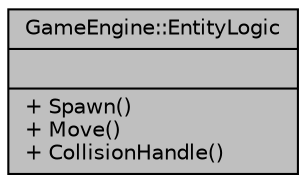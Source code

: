 digraph "GameEngine::EntityLogic"
{
  edge [fontname="Helvetica",fontsize="10",labelfontname="Helvetica",labelfontsize="10"];
  node [fontname="Helvetica",fontsize="10",shape=record];
  Node8 [label="{GameEngine::EntityLogic\n||+ Spawn()\l+ Move()\l+ CollisionHandle()\l}",height=0.2,width=0.4,color="black", fillcolor="grey75", style="filled", fontcolor="black"];
}
